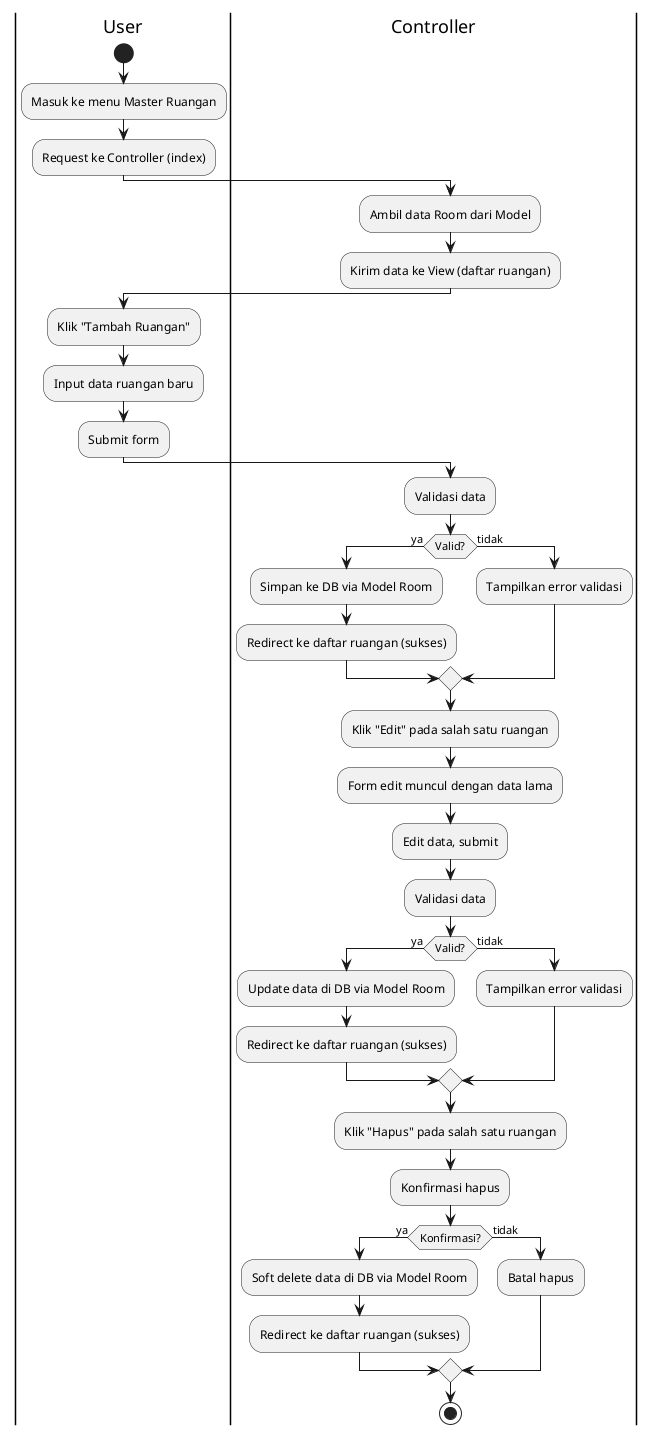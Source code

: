 @startuml Activity Diagram - Master Ruangan

|User|
start
:Masuk ke menu Master Ruangan;
:Request ke Controller (index);

|Controller|
:Ambil data Room dari Model;
:Kirim data ke View (daftar ruangan);

|User|
:Klik "Tambah Ruangan";
:Input data ruangan baru;
:Submit form;

|Controller|
:Validasi data;
if (Valid?) then (ya)
    :Simpan ke DB via Model Room;
    :Redirect ke daftar ruangan (sukses);
else (tidak)
    :Tampilkan error validasi;
endif

:Klik "Edit" pada salah satu ruangan;
:Form edit muncul dengan data lama;
:Edit data, submit;

:Validasi data;
if (Valid?) then (ya)
    :Update data di DB via Model Room;
    :Redirect ke daftar ruangan (sukses);
else (tidak)
    :Tampilkan error validasi;
endif

:Klik "Hapus" pada salah satu ruangan;
:Konfirmasi hapus;
if (Konfirmasi?) then (ya)
    :Soft delete data di DB via Model Room;
    :Redirect ke daftar ruangan (sukses);
else (tidak)
    :Batal hapus;
endif

stop

@enduml